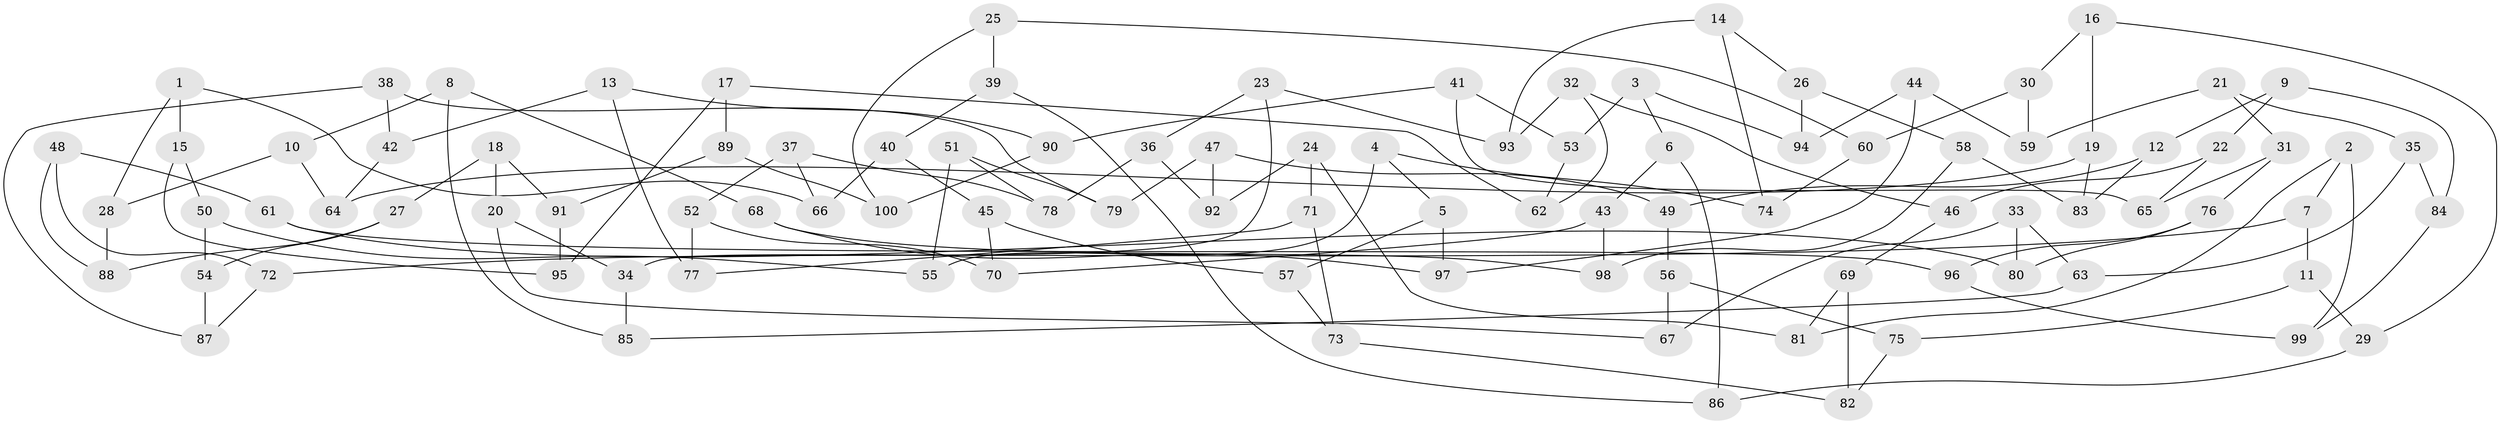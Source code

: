 // Generated by graph-tools (version 1.1) at 2025/11/02/21/25 10:11:15]
// undirected, 100 vertices, 150 edges
graph export_dot {
graph [start="1"]
  node [color=gray90,style=filled];
  1;
  2;
  3;
  4;
  5;
  6;
  7;
  8;
  9;
  10;
  11;
  12;
  13;
  14;
  15;
  16;
  17;
  18;
  19;
  20;
  21;
  22;
  23;
  24;
  25;
  26;
  27;
  28;
  29;
  30;
  31;
  32;
  33;
  34;
  35;
  36;
  37;
  38;
  39;
  40;
  41;
  42;
  43;
  44;
  45;
  46;
  47;
  48;
  49;
  50;
  51;
  52;
  53;
  54;
  55;
  56;
  57;
  58;
  59;
  60;
  61;
  62;
  63;
  64;
  65;
  66;
  67;
  68;
  69;
  70;
  71;
  72;
  73;
  74;
  75;
  76;
  77;
  78;
  79;
  80;
  81;
  82;
  83;
  84;
  85;
  86;
  87;
  88;
  89;
  90;
  91;
  92;
  93;
  94;
  95;
  96;
  97;
  98;
  99;
  100;
  1 -- 28;
  1 -- 15;
  1 -- 66;
  2 -- 81;
  2 -- 7;
  2 -- 99;
  3 -- 6;
  3 -- 94;
  3 -- 53;
  4 -- 55;
  4 -- 74;
  4 -- 5;
  5 -- 97;
  5 -- 57;
  6 -- 86;
  6 -- 43;
  7 -- 11;
  7 -- 72;
  8 -- 85;
  8 -- 10;
  8 -- 68;
  9 -- 84;
  9 -- 22;
  9 -- 12;
  10 -- 64;
  10 -- 28;
  11 -- 29;
  11 -- 75;
  12 -- 83;
  12 -- 49;
  13 -- 77;
  13 -- 42;
  13 -- 90;
  14 -- 74;
  14 -- 93;
  14 -- 26;
  15 -- 50;
  15 -- 95;
  16 -- 30;
  16 -- 19;
  16 -- 29;
  17 -- 62;
  17 -- 95;
  17 -- 89;
  18 -- 91;
  18 -- 27;
  18 -- 20;
  19 -- 83;
  19 -- 64;
  20 -- 67;
  20 -- 34;
  21 -- 31;
  21 -- 59;
  21 -- 35;
  22 -- 65;
  22 -- 46;
  23 -- 34;
  23 -- 93;
  23 -- 36;
  24 -- 71;
  24 -- 81;
  24 -- 92;
  25 -- 39;
  25 -- 60;
  25 -- 100;
  26 -- 58;
  26 -- 94;
  27 -- 88;
  27 -- 54;
  28 -- 88;
  29 -- 86;
  30 -- 60;
  30 -- 59;
  31 -- 76;
  31 -- 65;
  32 -- 62;
  32 -- 93;
  32 -- 46;
  33 -- 80;
  33 -- 63;
  33 -- 67;
  34 -- 85;
  35 -- 84;
  35 -- 63;
  36 -- 92;
  36 -- 78;
  37 -- 52;
  37 -- 78;
  37 -- 66;
  38 -- 42;
  38 -- 87;
  38 -- 79;
  39 -- 40;
  39 -- 86;
  40 -- 66;
  40 -- 45;
  41 -- 90;
  41 -- 53;
  41 -- 65;
  42 -- 64;
  43 -- 70;
  43 -- 98;
  44 -- 94;
  44 -- 59;
  44 -- 97;
  45 -- 57;
  45 -- 70;
  46 -- 69;
  47 -- 49;
  47 -- 92;
  47 -- 79;
  48 -- 88;
  48 -- 61;
  48 -- 72;
  49 -- 56;
  50 -- 55;
  50 -- 54;
  51 -- 79;
  51 -- 55;
  51 -- 78;
  52 -- 70;
  52 -- 77;
  53 -- 62;
  54 -- 87;
  56 -- 67;
  56 -- 75;
  57 -- 73;
  58 -- 98;
  58 -- 83;
  60 -- 74;
  61 -- 80;
  61 -- 96;
  63 -- 85;
  68 -- 98;
  68 -- 97;
  69 -- 81;
  69 -- 82;
  71 -- 77;
  71 -- 73;
  72 -- 87;
  73 -- 82;
  75 -- 82;
  76 -- 96;
  76 -- 80;
  84 -- 99;
  89 -- 91;
  89 -- 100;
  90 -- 100;
  91 -- 95;
  96 -- 99;
}
